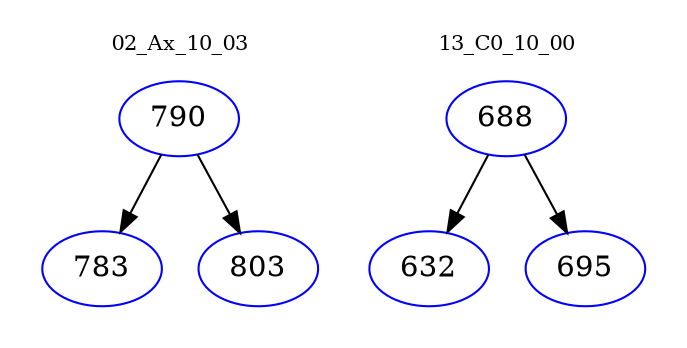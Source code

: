digraph{
subgraph cluster_0 {
color = white
label = "02_Ax_10_03";
fontsize=10;
T0_790 [label="790", color="blue"]
T0_790 -> T0_783 [color="black"]
T0_783 [label="783", color="blue"]
T0_790 -> T0_803 [color="black"]
T0_803 [label="803", color="blue"]
}
subgraph cluster_1 {
color = white
label = "13_C0_10_00";
fontsize=10;
T1_688 [label="688", color="blue"]
T1_688 -> T1_632 [color="black"]
T1_632 [label="632", color="blue"]
T1_688 -> T1_695 [color="black"]
T1_695 [label="695", color="blue"]
}
}
